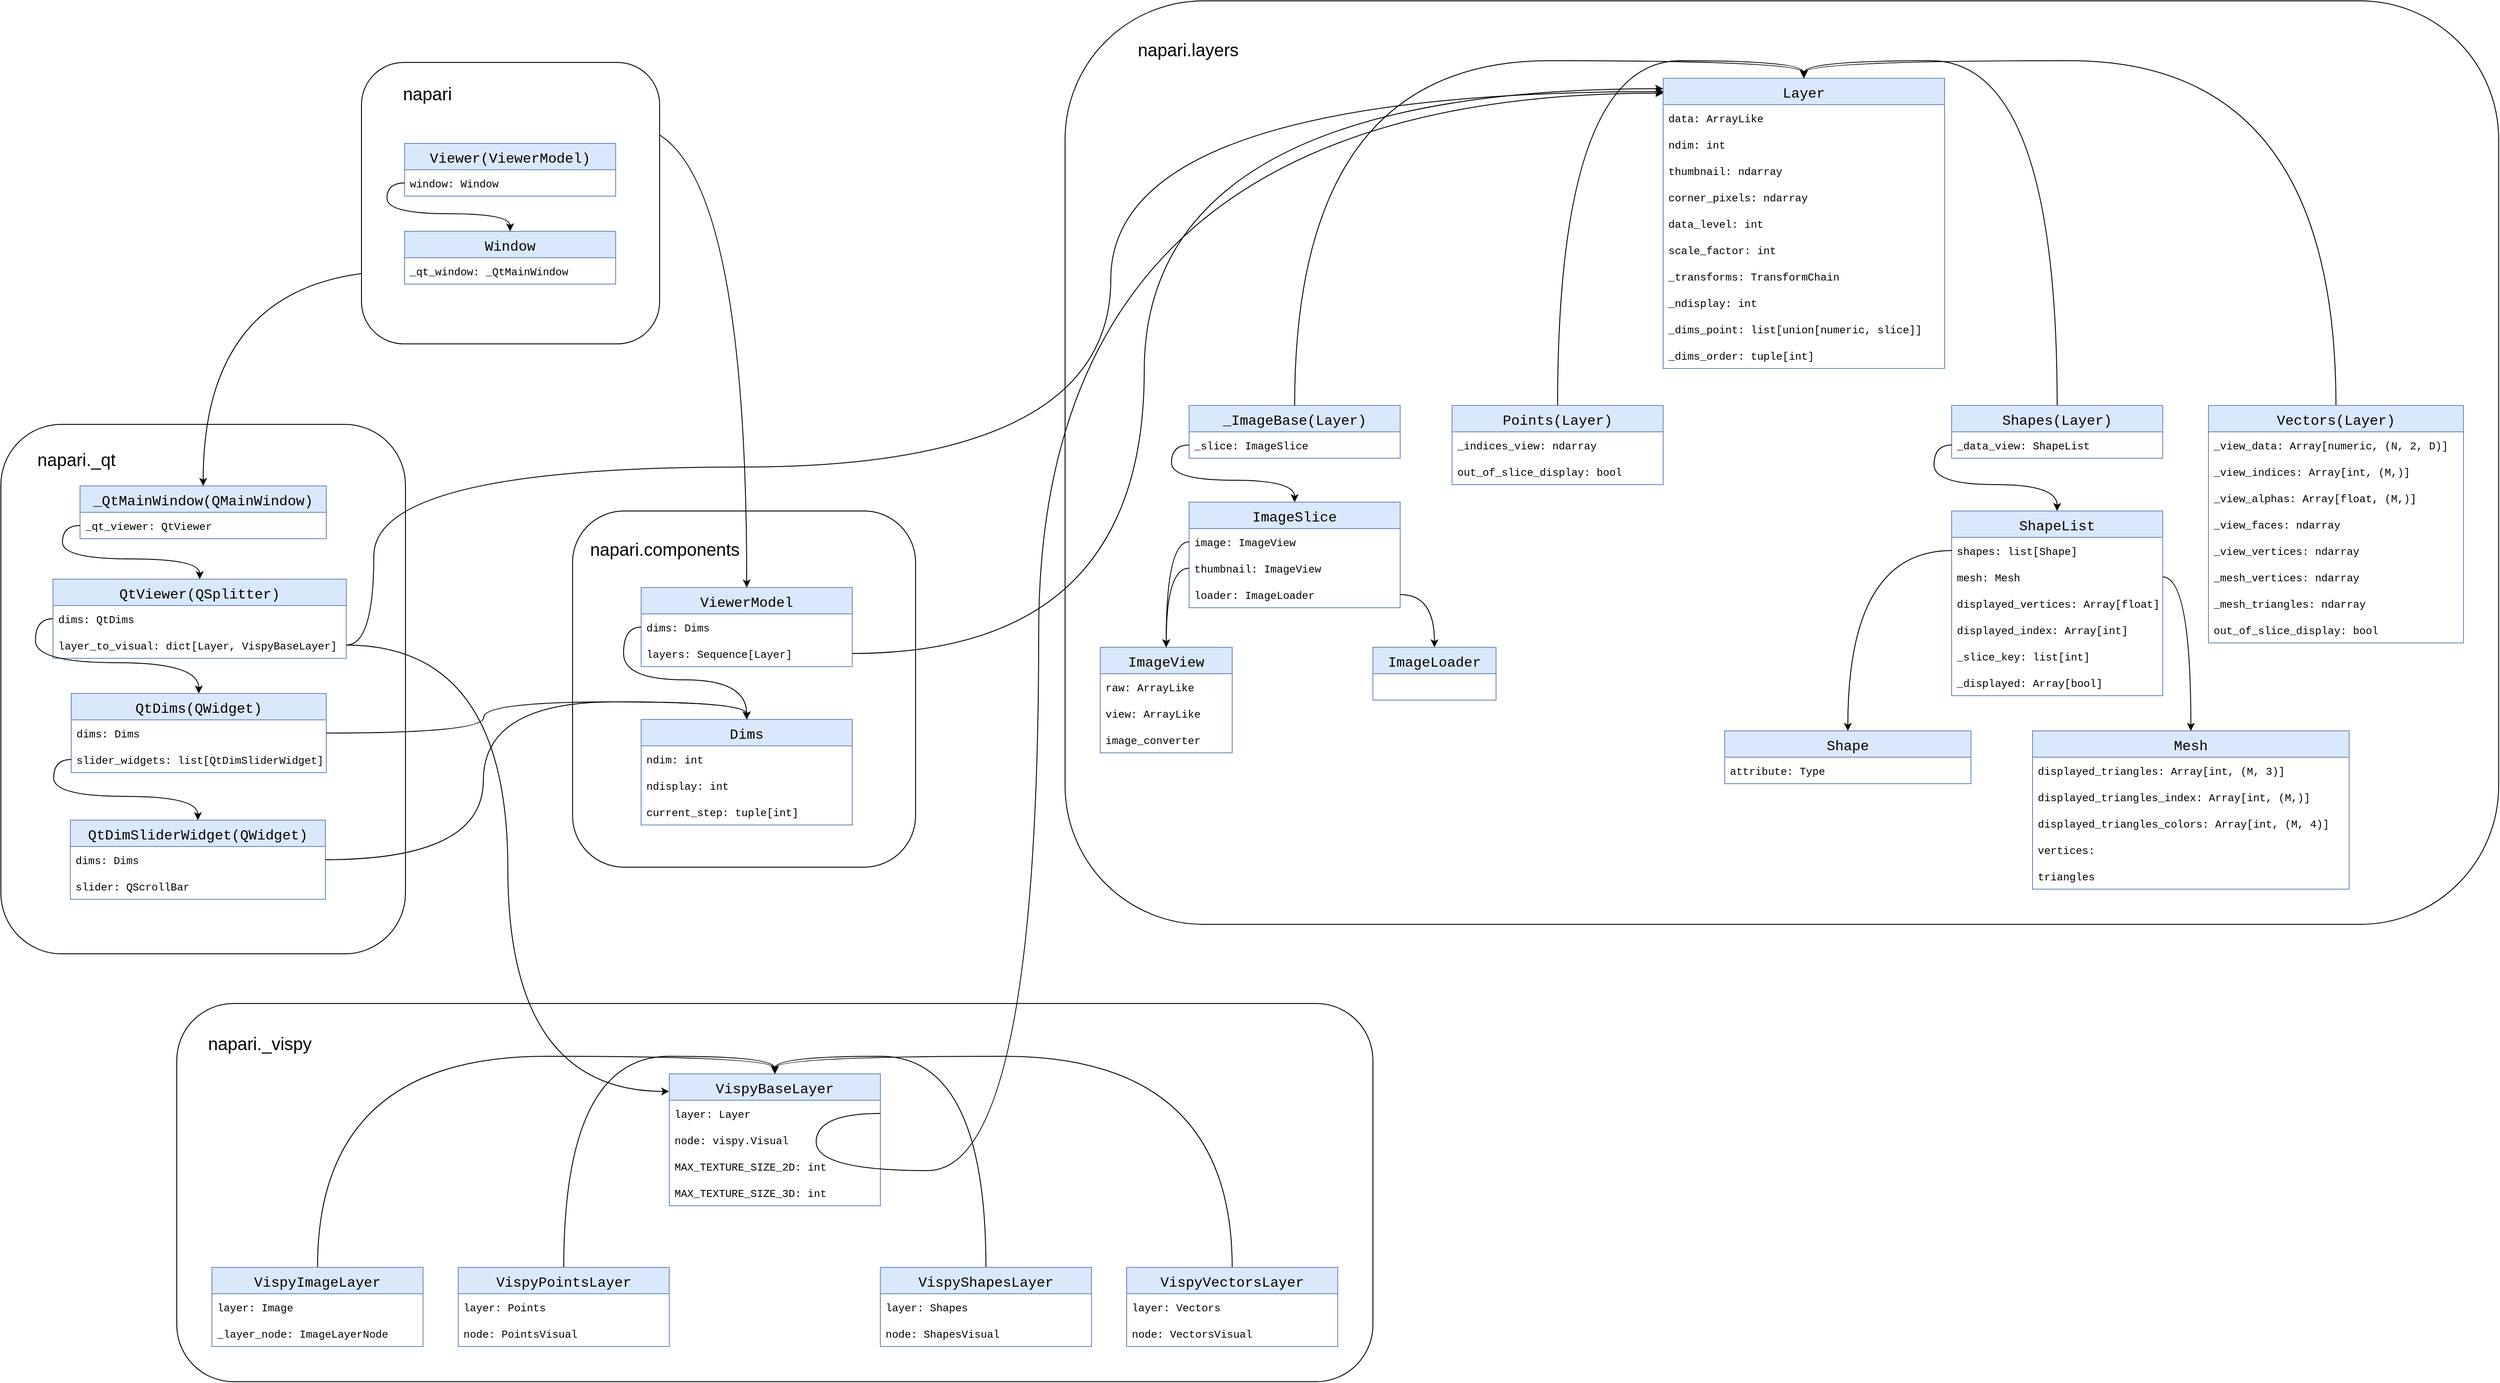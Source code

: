 <mxfile version="20.0.4" type="github">
  <diagram id="amXD4CRLPT9Gu3myYeHr" name="Page-1">
    <mxGraphModel dx="3236" dy="1602" grid="1" gridSize="10" guides="1" tooltips="1" connect="1" arrows="1" fold="1" page="1" pageScale="1" pageWidth="850" pageHeight="1100" math="0" shadow="0">
      <root>
        <mxCell id="0" />
        <mxCell id="1" parent="0" />
        <mxCell id="fehljR9FJIhlfC_9Ge6p-24" value="" style="group" vertex="1" connectable="0" parent="1">
          <mxGeometry x="1250" y="50" width="1630" height="1050" as="geometry" />
        </mxCell>
        <mxCell id="Q6JC675MKathtj5cPqvf-20" value="" style="rounded=1;whiteSpace=wrap;html=1;fillColor=default;" parent="fehljR9FJIhlfC_9Ge6p-24" vertex="1">
          <mxGeometry width="1630" height="1050" as="geometry" />
        </mxCell>
        <mxCell id="Q6JC675MKathtj5cPqvf-26" value="_ImageBase(Layer)" style="swimlane;fontStyle=0;childLayout=stackLayout;horizontal=1;startSize=30;horizontalStack=0;resizeParent=1;resizeParentMax=0;resizeLast=0;collapsible=1;marginBottom=0;fontSize=16;fillColor=#dae8fc;strokeColor=#6c8ebf;fontFamily=Courier New;" parent="fehljR9FJIhlfC_9Ge6p-24" vertex="1">
          <mxGeometry x="141" y="460" width="240" height="60" as="geometry" />
        </mxCell>
        <mxCell id="Q6JC675MKathtj5cPqvf-27" value="_slice: ImageSlice" style="text;strokeColor=none;fillColor=none;align=left;verticalAlign=middle;spacingLeft=4;spacingRight=4;overflow=hidden;points=[[0,0.5],[1,0.5]];portConstraint=eastwest;rotatable=0;fontSize=12;fontFamily=Courier New;" parent="Q6JC675MKathtj5cPqvf-26" vertex="1">
          <mxGeometry y="30" width="240" height="30" as="geometry" />
        </mxCell>
        <mxCell id="Q6JC675MKathtj5cPqvf-28" value="ImageSlice" style="swimlane;fontStyle=0;childLayout=stackLayout;horizontal=1;startSize=30;horizontalStack=0;resizeParent=1;resizeParentMax=0;resizeLast=0;collapsible=1;marginBottom=0;fontSize=16;fillColor=#dae8fc;strokeColor=#6c8ebf;fontFamily=Courier New;" parent="fehljR9FJIhlfC_9Ge6p-24" vertex="1">
          <mxGeometry x="141" y="570" width="240" height="120" as="geometry" />
        </mxCell>
        <mxCell id="Q6JC675MKathtj5cPqvf-29" value="image: ImageView" style="text;strokeColor=none;fillColor=none;align=left;verticalAlign=middle;spacingLeft=4;spacingRight=4;overflow=hidden;points=[[0,0.5],[1,0.5]];portConstraint=eastwest;rotatable=0;fontSize=12;fontFamily=Courier New;" parent="Q6JC675MKathtj5cPqvf-28" vertex="1">
          <mxGeometry y="30" width="240" height="30" as="geometry" />
        </mxCell>
        <mxCell id="Q6JC675MKathtj5cPqvf-30" value="thumbnail: ImageView" style="text;strokeColor=none;fillColor=none;align=left;verticalAlign=middle;spacingLeft=4;spacingRight=4;overflow=hidden;points=[[0,0.5],[1,0.5]];portConstraint=eastwest;rotatable=0;fontSize=12;fontFamily=Courier New;" parent="Q6JC675MKathtj5cPqvf-28" vertex="1">
          <mxGeometry y="60" width="240" height="30" as="geometry" />
        </mxCell>
        <mxCell id="Q6JC675MKathtj5cPqvf-31" value="loader: ImageLoader" style="text;strokeColor=none;fillColor=none;align=left;verticalAlign=middle;spacingLeft=4;spacingRight=4;overflow=hidden;points=[[0,0.5],[1,0.5]];portConstraint=eastwest;rotatable=0;fontSize=12;fontFamily=Courier New;" parent="Q6JC675MKathtj5cPqvf-28" vertex="1">
          <mxGeometry y="90" width="240" height="30" as="geometry" />
        </mxCell>
        <mxCell id="Q6JC675MKathtj5cPqvf-32" value="ImageView" style="swimlane;fontStyle=0;childLayout=stackLayout;horizontal=1;startSize=30;horizontalStack=0;resizeParent=1;resizeParentMax=0;resizeLast=0;collapsible=1;marginBottom=0;fontSize=16;fillColor=#dae8fc;strokeColor=#6c8ebf;fontFamily=Courier New;" parent="fehljR9FJIhlfC_9Ge6p-24" vertex="1">
          <mxGeometry x="40" y="735" width="150" height="120" as="geometry">
            <mxRectangle x="1910" y="835" width="110" height="30" as="alternateBounds" />
          </mxGeometry>
        </mxCell>
        <mxCell id="Q6JC675MKathtj5cPqvf-33" value="raw: ArrayLike" style="text;strokeColor=none;fillColor=none;align=left;verticalAlign=middle;spacingLeft=4;spacingRight=4;overflow=hidden;points=[[0,0.5],[1,0.5]];portConstraint=eastwest;rotatable=0;fontSize=12;fontFamily=Courier New;" parent="Q6JC675MKathtj5cPqvf-32" vertex="1">
          <mxGeometry y="30" width="150" height="30" as="geometry" />
        </mxCell>
        <mxCell id="Q6JC675MKathtj5cPqvf-34" value="view: ArrayLike" style="text;strokeColor=none;fillColor=none;align=left;verticalAlign=middle;spacingLeft=4;spacingRight=4;overflow=hidden;points=[[0,0.5],[1,0.5]];portConstraint=eastwest;rotatable=0;fontSize=12;fontFamily=Courier New;" parent="Q6JC675MKathtj5cPqvf-32" vertex="1">
          <mxGeometry y="60" width="150" height="30" as="geometry" />
        </mxCell>
        <mxCell id="Q6JC675MKathtj5cPqvf-35" value="image_converter" style="text;strokeColor=none;fillColor=none;align=left;verticalAlign=middle;spacingLeft=4;spacingRight=4;overflow=hidden;points=[[0,0.5],[1,0.5]];portConstraint=eastwest;rotatable=0;fontSize=12;fontFamily=Courier New;" parent="Q6JC675MKathtj5cPqvf-32" vertex="1">
          <mxGeometry y="90" width="150" height="30" as="geometry" />
        </mxCell>
        <mxCell id="Q6JC675MKathtj5cPqvf-36" value="ImageLoader" style="swimlane;fontStyle=0;childLayout=stackLayout;horizontal=1;startSize=30;horizontalStack=0;resizeParent=1;resizeParentMax=0;resizeLast=0;collapsible=1;marginBottom=0;fontSize=16;fillColor=#dae8fc;strokeColor=#6c8ebf;fontFamily=Courier New;" parent="fehljR9FJIhlfC_9Ge6p-24" vertex="1">
          <mxGeometry x="350" y="735" width="140" height="60" as="geometry" />
        </mxCell>
        <mxCell id="Q6JC675MKathtj5cPqvf-37" value="Layer" style="swimlane;fontStyle=0;childLayout=stackLayout;horizontal=1;startSize=30;horizontalStack=0;resizeParent=1;resizeParentMax=0;resizeLast=0;collapsible=1;marginBottom=0;fontSize=16;fillColor=#dae8fc;strokeColor=#6c8ebf;fontFamily=Courier New;" parent="fehljR9FJIhlfC_9Ge6p-24" vertex="1">
          <mxGeometry x="680" y="88" width="320" height="330" as="geometry" />
        </mxCell>
        <mxCell id="Q6JC675MKathtj5cPqvf-38" value="data: ArrayLike" style="text;strokeColor=none;fillColor=none;align=left;verticalAlign=middle;spacingLeft=4;spacingRight=4;overflow=hidden;points=[[0,0.5],[1,0.5]];portConstraint=eastwest;rotatable=0;fontSize=12;fontFamily=Courier New;" parent="Q6JC675MKathtj5cPqvf-37" vertex="1">
          <mxGeometry y="30" width="320" height="30" as="geometry" />
        </mxCell>
        <mxCell id="Q6JC675MKathtj5cPqvf-39" value="ndim: int" style="text;strokeColor=none;fillColor=none;align=left;verticalAlign=middle;spacingLeft=4;spacingRight=4;overflow=hidden;points=[[0,0.5],[1,0.5]];portConstraint=eastwest;rotatable=0;fontSize=12;fontFamily=Courier New;" parent="Q6JC675MKathtj5cPqvf-37" vertex="1">
          <mxGeometry y="60" width="320" height="30" as="geometry" />
        </mxCell>
        <mxCell id="Q6JC675MKathtj5cPqvf-40" value="thumbnail: ndarray" style="text;strokeColor=none;fillColor=none;align=left;verticalAlign=middle;spacingLeft=4;spacingRight=4;overflow=hidden;points=[[0,0.5],[1,0.5]];portConstraint=eastwest;rotatable=0;fontSize=12;fontFamily=Courier New;" parent="Q6JC675MKathtj5cPqvf-37" vertex="1">
          <mxGeometry y="90" width="320" height="30" as="geometry" />
        </mxCell>
        <mxCell id="Q6JC675MKathtj5cPqvf-41" value="corner_pixels: ndarray" style="text;strokeColor=none;fillColor=none;align=left;verticalAlign=middle;spacingLeft=4;spacingRight=4;overflow=hidden;points=[[0,0.5],[1,0.5]];portConstraint=eastwest;rotatable=0;fontSize=12;fontFamily=Courier New;" parent="Q6JC675MKathtj5cPqvf-37" vertex="1">
          <mxGeometry y="120" width="320" height="30" as="geometry" />
        </mxCell>
        <mxCell id="Q6JC675MKathtj5cPqvf-42" value="data_level: int" style="text;strokeColor=none;fillColor=none;align=left;verticalAlign=middle;spacingLeft=4;spacingRight=4;overflow=hidden;points=[[0,0.5],[1,0.5]];portConstraint=eastwest;rotatable=0;fontSize=12;fontFamily=Courier New;" parent="Q6JC675MKathtj5cPqvf-37" vertex="1">
          <mxGeometry y="150" width="320" height="30" as="geometry" />
        </mxCell>
        <mxCell id="Q6JC675MKathtj5cPqvf-43" value="scale_factor: int" style="text;strokeColor=none;fillColor=none;align=left;verticalAlign=middle;spacingLeft=4;spacingRight=4;overflow=hidden;points=[[0,0.5],[1,0.5]];portConstraint=eastwest;rotatable=0;fontSize=12;fontFamily=Courier New;" parent="Q6JC675MKathtj5cPqvf-37" vertex="1">
          <mxGeometry y="180" width="320" height="30" as="geometry" />
        </mxCell>
        <mxCell id="Q6JC675MKathtj5cPqvf-44" value="_transforms: TransformChain" style="text;strokeColor=none;fillColor=none;align=left;verticalAlign=middle;spacingLeft=4;spacingRight=4;overflow=hidden;points=[[0,0.5],[1,0.5]];portConstraint=eastwest;rotatable=0;fontSize=12;fontFamily=Courier New;" parent="Q6JC675MKathtj5cPqvf-37" vertex="1">
          <mxGeometry y="210" width="320" height="30" as="geometry" />
        </mxCell>
        <mxCell id="Q6JC675MKathtj5cPqvf-45" value="_ndisplay: int" style="text;strokeColor=none;fillColor=none;align=left;verticalAlign=middle;spacingLeft=4;spacingRight=4;overflow=hidden;points=[[0,0.5],[1,0.5]];portConstraint=eastwest;rotatable=0;fontSize=12;fontFamily=Courier New;" parent="Q6JC675MKathtj5cPqvf-37" vertex="1">
          <mxGeometry y="240" width="320" height="30" as="geometry" />
        </mxCell>
        <mxCell id="Q6JC675MKathtj5cPqvf-46" value="_dims_point: list[union[numeric, slice]]" style="text;strokeColor=none;fillColor=none;align=left;verticalAlign=middle;spacingLeft=4;spacingRight=4;overflow=hidden;points=[[0,0.5],[1,0.5]];portConstraint=eastwest;rotatable=0;fontSize=12;fontFamily=Courier New;" parent="Q6JC675MKathtj5cPqvf-37" vertex="1">
          <mxGeometry y="270" width="320" height="30" as="geometry" />
        </mxCell>
        <mxCell id="Q6JC675MKathtj5cPqvf-47" value="_dims_order: tuple[int]" style="text;strokeColor=none;fillColor=none;align=left;verticalAlign=middle;spacingLeft=4;spacingRight=4;overflow=hidden;points=[[0,0.5],[1,0.5]];portConstraint=eastwest;rotatable=0;fontSize=12;fontFamily=Courier New;" parent="Q6JC675MKathtj5cPqvf-37" vertex="1">
          <mxGeometry y="300" width="320" height="30" as="geometry" />
        </mxCell>
        <mxCell id="Q6JC675MKathtj5cPqvf-48" style="edgeStyle=orthogonalEdgeStyle;curved=1;rounded=0;orthogonalLoop=1;jettySize=auto;html=1;exitX=0.5;exitY=0;exitDx=0;exitDy=0;entryX=0.5;entryY=0;entryDx=0;entryDy=0;" parent="fehljR9FJIhlfC_9Ge6p-24" source="Q6JC675MKathtj5cPqvf-49" target="Q6JC675MKathtj5cPqvf-37" edge="1">
          <mxGeometry relative="1" as="geometry" />
        </mxCell>
        <mxCell id="Q6JC675MKathtj5cPqvf-49" value="Points(Layer)" style="swimlane;fontStyle=0;childLayout=stackLayout;horizontal=1;startSize=30;horizontalStack=0;resizeParent=1;resizeParentMax=0;resizeLast=0;collapsible=1;marginBottom=0;fontSize=16;fillColor=#dae8fc;strokeColor=#6c8ebf;fontFamily=Courier New;" parent="fehljR9FJIhlfC_9Ge6p-24" vertex="1">
          <mxGeometry x="440" y="460" width="240" height="90" as="geometry" />
        </mxCell>
        <mxCell id="Q6JC675MKathtj5cPqvf-50" value="_indices_view: ndarray" style="text;strokeColor=none;fillColor=none;align=left;verticalAlign=middle;spacingLeft=4;spacingRight=4;overflow=hidden;points=[[0,0.5],[1,0.5]];portConstraint=eastwest;rotatable=0;fontSize=12;fontFamily=Courier New;" parent="Q6JC675MKathtj5cPqvf-49" vertex="1">
          <mxGeometry y="30" width="240" height="30" as="geometry" />
        </mxCell>
        <mxCell id="Q6JC675MKathtj5cPqvf-51" value="out_of_slice_display: bool" style="text;strokeColor=none;fillColor=none;align=left;verticalAlign=middle;spacingLeft=4;spacingRight=4;overflow=hidden;points=[[0,0.5],[1,0.5]];portConstraint=eastwest;rotatable=0;fontSize=12;fontFamily=Courier New;" parent="Q6JC675MKathtj5cPqvf-49" vertex="1">
          <mxGeometry y="60" width="240" height="30" as="geometry" />
        </mxCell>
        <mxCell id="Q6JC675MKathtj5cPqvf-52" style="edgeStyle=orthogonalEdgeStyle;curved=1;rounded=0;orthogonalLoop=1;jettySize=auto;html=1;exitX=0.5;exitY=0;exitDx=0;exitDy=0;entryX=0.5;entryY=0;entryDx=0;entryDy=0;" parent="fehljR9FJIhlfC_9Ge6p-24" source="Q6JC675MKathtj5cPqvf-53" target="Q6JC675MKathtj5cPqvf-37" edge="1">
          <mxGeometry relative="1" as="geometry" />
        </mxCell>
        <mxCell id="Q6JC675MKathtj5cPqvf-53" value="Shapes(Layer)" style="swimlane;fontStyle=0;childLayout=stackLayout;horizontal=1;startSize=30;horizontalStack=0;resizeParent=1;resizeParentMax=0;resizeLast=0;collapsible=1;marginBottom=0;fontSize=16;fillColor=#dae8fc;strokeColor=#6c8ebf;fontFamily=Courier New;" parent="fehljR9FJIhlfC_9Ge6p-24" vertex="1">
          <mxGeometry x="1008" y="460" width="240" height="60" as="geometry" />
        </mxCell>
        <mxCell id="Q6JC675MKathtj5cPqvf-54" value="_data_view: ShapeList" style="text;strokeColor=none;fillColor=none;align=left;verticalAlign=middle;spacingLeft=4;spacingRight=4;overflow=hidden;points=[[0,0.5],[1,0.5]];portConstraint=eastwest;rotatable=0;fontSize=12;fontFamily=Courier New;" parent="Q6JC675MKathtj5cPqvf-53" vertex="1">
          <mxGeometry y="30" width="240" height="30" as="geometry" />
        </mxCell>
        <mxCell id="Q6JC675MKathtj5cPqvf-55" value="ShapeList" style="swimlane;fontStyle=0;childLayout=stackLayout;horizontal=1;startSize=30;horizontalStack=0;resizeParent=1;resizeParentMax=0;resizeLast=0;collapsible=1;marginBottom=0;fontSize=16;fillColor=#dae8fc;strokeColor=#6c8ebf;fontFamily=Courier New;" parent="fehljR9FJIhlfC_9Ge6p-24" vertex="1">
          <mxGeometry x="1008" y="580" width="240" height="210" as="geometry" />
        </mxCell>
        <mxCell id="Q6JC675MKathtj5cPqvf-56" value="shapes: list[Shape]" style="text;strokeColor=none;fillColor=none;align=left;verticalAlign=middle;spacingLeft=4;spacingRight=4;overflow=hidden;points=[[0,0.5],[1,0.5]];portConstraint=eastwest;rotatable=0;fontSize=12;fontFamily=Courier New;" parent="Q6JC675MKathtj5cPqvf-55" vertex="1">
          <mxGeometry y="30" width="240" height="30" as="geometry" />
        </mxCell>
        <mxCell id="Q6JC675MKathtj5cPqvf-57" value="mesh: Mesh" style="text;strokeColor=none;fillColor=none;align=left;verticalAlign=middle;spacingLeft=4;spacingRight=4;overflow=hidden;points=[[0,0.5],[1,0.5]];portConstraint=eastwest;rotatable=0;fontSize=12;fontFamily=Courier New;" parent="Q6JC675MKathtj5cPqvf-55" vertex="1">
          <mxGeometry y="60" width="240" height="30" as="geometry" />
        </mxCell>
        <mxCell id="Q6JC675MKathtj5cPqvf-58" value="displayed_vertices: Array[float]" style="text;strokeColor=none;fillColor=none;align=left;verticalAlign=middle;spacingLeft=4;spacingRight=4;overflow=hidden;points=[[0,0.5],[1,0.5]];portConstraint=eastwest;rotatable=0;fontSize=12;fontFamily=Courier New;" parent="Q6JC675MKathtj5cPqvf-55" vertex="1">
          <mxGeometry y="90" width="240" height="30" as="geometry" />
        </mxCell>
        <mxCell id="Q6JC675MKathtj5cPqvf-59" value="displayed_index: Array[int]" style="text;strokeColor=none;fillColor=none;align=left;verticalAlign=middle;spacingLeft=4;spacingRight=4;overflow=hidden;points=[[0,0.5],[1,0.5]];portConstraint=eastwest;rotatable=0;fontSize=12;fontFamily=Courier New;" parent="Q6JC675MKathtj5cPqvf-55" vertex="1">
          <mxGeometry y="120" width="240" height="30" as="geometry" />
        </mxCell>
        <mxCell id="Q6JC675MKathtj5cPqvf-60" value="_slice_key: list[int]" style="text;strokeColor=none;fillColor=none;align=left;verticalAlign=middle;spacingLeft=4;spacingRight=4;overflow=hidden;points=[[0,0.5],[1,0.5]];portConstraint=eastwest;rotatable=0;fontSize=12;fontFamily=Courier New;" parent="Q6JC675MKathtj5cPqvf-55" vertex="1">
          <mxGeometry y="150" width="240" height="30" as="geometry" />
        </mxCell>
        <mxCell id="Q6JC675MKathtj5cPqvf-61" value="_displayed: Array[bool]" style="text;strokeColor=none;fillColor=none;align=left;verticalAlign=middle;spacingLeft=4;spacingRight=4;overflow=hidden;points=[[0,0.5],[1,0.5]];portConstraint=eastwest;rotatable=0;fontSize=12;fontFamily=Courier New;" parent="Q6JC675MKathtj5cPqvf-55" vertex="1">
          <mxGeometry y="180" width="240" height="30" as="geometry" />
        </mxCell>
        <mxCell id="Q6JC675MKathtj5cPqvf-62" value="Mesh" style="swimlane;fontStyle=0;childLayout=stackLayout;horizontal=1;startSize=30;horizontalStack=0;resizeParent=1;resizeParentMax=0;resizeLast=0;collapsible=1;marginBottom=0;fontSize=16;fillColor=#dae8fc;strokeColor=#6c8ebf;fontFamily=Courier New;" parent="fehljR9FJIhlfC_9Ge6p-24" vertex="1">
          <mxGeometry x="1100" y="830" width="360" height="180" as="geometry" />
        </mxCell>
        <mxCell id="Q6JC675MKathtj5cPqvf-63" value="displayed_triangles: Array[int, (M, 3)]" style="text;strokeColor=none;fillColor=none;align=left;verticalAlign=middle;spacingLeft=4;spacingRight=4;overflow=hidden;points=[[0,0.5],[1,0.5]];portConstraint=eastwest;rotatable=0;fontSize=12;fontFamily=Courier New;" parent="Q6JC675MKathtj5cPqvf-62" vertex="1">
          <mxGeometry y="30" width="360" height="30" as="geometry" />
        </mxCell>
        <mxCell id="Q6JC675MKathtj5cPqvf-64" value="displayed_triangles_index: Array[int, (M,)]" style="text;strokeColor=none;fillColor=none;align=left;verticalAlign=middle;spacingLeft=4;spacingRight=4;overflow=hidden;points=[[0,0.5],[1,0.5]];portConstraint=eastwest;rotatable=0;fontSize=12;fontFamily=Courier New;" parent="Q6JC675MKathtj5cPqvf-62" vertex="1">
          <mxGeometry y="60" width="360" height="30" as="geometry" />
        </mxCell>
        <mxCell id="Q6JC675MKathtj5cPqvf-65" value="displayed_triangles_colors: Array[int, (M, 4)]" style="text;strokeColor=none;fillColor=none;align=left;verticalAlign=middle;spacingLeft=4;spacingRight=4;overflow=hidden;points=[[0,0.5],[1,0.5]];portConstraint=eastwest;rotatable=0;fontSize=12;fontFamily=Courier New;" parent="Q6JC675MKathtj5cPqvf-62" vertex="1">
          <mxGeometry y="90" width="360" height="30" as="geometry" />
        </mxCell>
        <mxCell id="Q6JC675MKathtj5cPqvf-66" value="vertices:" style="text;strokeColor=none;fillColor=none;align=left;verticalAlign=middle;spacingLeft=4;spacingRight=4;overflow=hidden;points=[[0,0.5],[1,0.5]];portConstraint=eastwest;rotatable=0;fontSize=12;fontFamily=Courier New;" parent="Q6JC675MKathtj5cPqvf-62" vertex="1">
          <mxGeometry y="120" width="360" height="30" as="geometry" />
        </mxCell>
        <mxCell id="Q6JC675MKathtj5cPqvf-67" value="triangles" style="text;strokeColor=none;fillColor=none;align=left;verticalAlign=middle;spacingLeft=4;spacingRight=4;overflow=hidden;points=[[0,0.5],[1,0.5]];portConstraint=eastwest;rotatable=0;fontSize=12;fontFamily=Courier New;" parent="Q6JC675MKathtj5cPqvf-62" vertex="1">
          <mxGeometry y="150" width="360" height="30" as="geometry" />
        </mxCell>
        <mxCell id="Q6JC675MKathtj5cPqvf-68" style="edgeStyle=orthogonalEdgeStyle;curved=1;rounded=0;orthogonalLoop=1;jettySize=auto;html=1;exitX=0.5;exitY=0;exitDx=0;exitDy=0;entryX=0.5;entryY=0;entryDx=0;entryDy=0;" parent="fehljR9FJIhlfC_9Ge6p-24" source="Q6JC675MKathtj5cPqvf-69" target="Q6JC675MKathtj5cPqvf-37" edge="1">
          <mxGeometry relative="1" as="geometry" />
        </mxCell>
        <mxCell id="Q6JC675MKathtj5cPqvf-69" value="Vectors(Layer)" style="swimlane;fontStyle=0;childLayout=stackLayout;horizontal=1;startSize=30;horizontalStack=0;resizeParent=1;resizeParentMax=0;resizeLast=0;collapsible=1;marginBottom=0;fontSize=16;fillColor=#dae8fc;strokeColor=#6c8ebf;fontFamily=Courier New;" parent="fehljR9FJIhlfC_9Ge6p-24" vertex="1">
          <mxGeometry x="1300" y="460" width="290" height="270" as="geometry" />
        </mxCell>
        <mxCell id="Q6JC675MKathtj5cPqvf-70" value="_view_data: Array[numeric, (N, 2, D)]" style="text;strokeColor=none;fillColor=none;align=left;verticalAlign=middle;spacingLeft=4;spacingRight=4;overflow=hidden;points=[[0,0.5],[1,0.5]];portConstraint=eastwest;rotatable=0;fontSize=12;fontFamily=Courier New;" parent="Q6JC675MKathtj5cPqvf-69" vertex="1">
          <mxGeometry y="30" width="290" height="30" as="geometry" />
        </mxCell>
        <mxCell id="Q6JC675MKathtj5cPqvf-71" value="_view_indices: Array[int, (M,)]" style="text;strokeColor=none;fillColor=none;align=left;verticalAlign=middle;spacingLeft=4;spacingRight=4;overflow=hidden;points=[[0,0.5],[1,0.5]];portConstraint=eastwest;rotatable=0;fontSize=12;fontFamily=Courier New;" parent="Q6JC675MKathtj5cPqvf-69" vertex="1">
          <mxGeometry y="60" width="290" height="30" as="geometry" />
        </mxCell>
        <mxCell id="Q6JC675MKathtj5cPqvf-72" value="_view_alphas: Array[float, (M,)]" style="text;strokeColor=none;fillColor=none;align=left;verticalAlign=middle;spacingLeft=4;spacingRight=4;overflow=hidden;points=[[0,0.5],[1,0.5]];portConstraint=eastwest;rotatable=0;fontSize=12;fontFamily=Courier New;" parent="Q6JC675MKathtj5cPqvf-69" vertex="1">
          <mxGeometry y="90" width="290" height="30" as="geometry" />
        </mxCell>
        <mxCell id="Q6JC675MKathtj5cPqvf-73" value="_view_faces: ndarray" style="text;strokeColor=none;fillColor=none;align=left;verticalAlign=middle;spacingLeft=4;spacingRight=4;overflow=hidden;points=[[0,0.5],[1,0.5]];portConstraint=eastwest;rotatable=0;fontSize=12;fontFamily=Courier New;" parent="Q6JC675MKathtj5cPqvf-69" vertex="1">
          <mxGeometry y="120" width="290" height="30" as="geometry" />
        </mxCell>
        <mxCell id="Q6JC675MKathtj5cPqvf-74" value="_view_vertices: ndarray" style="text;strokeColor=none;fillColor=none;align=left;verticalAlign=middle;spacingLeft=4;spacingRight=4;overflow=hidden;points=[[0,0.5],[1,0.5]];portConstraint=eastwest;rotatable=0;fontSize=12;fontFamily=Courier New;" parent="Q6JC675MKathtj5cPqvf-69" vertex="1">
          <mxGeometry y="150" width="290" height="30" as="geometry" />
        </mxCell>
        <mxCell id="Q6JC675MKathtj5cPqvf-75" value="_mesh_vertices: ndarray" style="text;strokeColor=none;fillColor=none;align=left;verticalAlign=middle;spacingLeft=4;spacingRight=4;overflow=hidden;points=[[0,0.5],[1,0.5]];portConstraint=eastwest;rotatable=0;fontSize=12;fontFamily=Courier New;" parent="Q6JC675MKathtj5cPqvf-69" vertex="1">
          <mxGeometry y="180" width="290" height="30" as="geometry" />
        </mxCell>
        <mxCell id="Q6JC675MKathtj5cPqvf-76" value="_mesh_triangles: ndarray" style="text;strokeColor=none;fillColor=none;align=left;verticalAlign=middle;spacingLeft=4;spacingRight=4;overflow=hidden;points=[[0,0.5],[1,0.5]];portConstraint=eastwest;rotatable=0;fontSize=12;fontFamily=Courier New;" parent="Q6JC675MKathtj5cPqvf-69" vertex="1">
          <mxGeometry y="210" width="290" height="30" as="geometry" />
        </mxCell>
        <mxCell id="Q6JC675MKathtj5cPqvf-77" value="out_of_slice_display: bool" style="text;strokeColor=none;fillColor=none;align=left;verticalAlign=middle;spacingLeft=4;spacingRight=4;overflow=hidden;points=[[0,0.5],[1,0.5]];portConstraint=eastwest;rotatable=0;fontSize=12;fontFamily=Courier New;" parent="Q6JC675MKathtj5cPqvf-69" vertex="1">
          <mxGeometry y="240" width="290" height="30" as="geometry" />
        </mxCell>
        <mxCell id="Q6JC675MKathtj5cPqvf-82" value="&lt;font style=&quot;font-size: 20px;&quot;&gt;napari.layers&lt;/font&gt;" style="text;html=1;strokeColor=none;fillColor=none;align=center;verticalAlign=middle;whiteSpace=wrap;rounded=0;" parent="fehljR9FJIhlfC_9Ge6p-24" vertex="1">
          <mxGeometry x="50" y="40" width="180" height="30" as="geometry" />
        </mxCell>
        <mxCell id="Q6JC675MKathtj5cPqvf-83" style="edgeStyle=orthogonalEdgeStyle;curved=1;rounded=0;orthogonalLoop=1;jettySize=auto;html=1;exitX=1;exitY=0.5;exitDx=0;exitDy=0;entryX=0.5;entryY=0;entryDx=0;entryDy=0;" parent="fehljR9FJIhlfC_9Ge6p-24" source="Q6JC675MKathtj5cPqvf-31" target="Q6JC675MKathtj5cPqvf-36" edge="1">
          <mxGeometry relative="1" as="geometry" />
        </mxCell>
        <mxCell id="Q6JC675MKathtj5cPqvf-84" style="edgeStyle=orthogonalEdgeStyle;curved=1;rounded=0;orthogonalLoop=1;jettySize=auto;html=1;exitX=0;exitY=0.5;exitDx=0;exitDy=0;entryX=0.5;entryY=0;entryDx=0;entryDy=0;" parent="fehljR9FJIhlfC_9Ge6p-24" source="Q6JC675MKathtj5cPqvf-29" target="Q6JC675MKathtj5cPqvf-32" edge="1">
          <mxGeometry relative="1" as="geometry" />
        </mxCell>
        <mxCell id="Q6JC675MKathtj5cPqvf-85" style="edgeStyle=orthogonalEdgeStyle;curved=1;rounded=0;orthogonalLoop=1;jettySize=auto;html=1;exitX=0;exitY=0.5;exitDx=0;exitDy=0;entryX=0.5;entryY=0;entryDx=0;entryDy=0;" parent="fehljR9FJIhlfC_9Ge6p-24" source="Q6JC675MKathtj5cPqvf-30" target="Q6JC675MKathtj5cPqvf-32" edge="1">
          <mxGeometry relative="1" as="geometry" />
        </mxCell>
        <mxCell id="Q6JC675MKathtj5cPqvf-86" style="edgeStyle=orthogonalEdgeStyle;curved=1;rounded=0;orthogonalLoop=1;jettySize=auto;html=1;exitX=1;exitY=0.5;exitDx=0;exitDy=0;entryX=0.5;entryY=0;entryDx=0;entryDy=0;" parent="fehljR9FJIhlfC_9Ge6p-24" source="Q6JC675MKathtj5cPqvf-57" target="Q6JC675MKathtj5cPqvf-62" edge="1">
          <mxGeometry relative="1" as="geometry" />
        </mxCell>
        <mxCell id="Q6JC675MKathtj5cPqvf-87" value="Shape" style="swimlane;fontStyle=0;childLayout=stackLayout;horizontal=1;startSize=30;horizontalStack=0;resizeParent=1;resizeParentMax=0;resizeLast=0;collapsible=1;marginBottom=0;fontSize=16;fillColor=#dae8fc;strokeColor=#6c8ebf;fontFamily=Courier New;" parent="fehljR9FJIhlfC_9Ge6p-24" vertex="1">
          <mxGeometry x="750" y="830" width="280" height="60" as="geometry" />
        </mxCell>
        <mxCell id="Q6JC675MKathtj5cPqvf-88" value="attribute: Type" style="text;strokeColor=none;fillColor=none;align=left;verticalAlign=middle;spacingLeft=4;spacingRight=4;overflow=hidden;points=[[0,0.5],[1,0.5]];portConstraint=eastwest;rotatable=0;fontSize=12;fontFamily=Courier New;" parent="Q6JC675MKathtj5cPqvf-87" vertex="1">
          <mxGeometry y="30" width="280" height="30" as="geometry" />
        </mxCell>
        <mxCell id="Q6JC675MKathtj5cPqvf-89" style="edgeStyle=orthogonalEdgeStyle;curved=1;rounded=0;orthogonalLoop=1;jettySize=auto;html=1;exitX=0;exitY=0.5;exitDx=0;exitDy=0;entryX=0.5;entryY=0;entryDx=0;entryDy=0;" parent="fehljR9FJIhlfC_9Ge6p-24" source="Q6JC675MKathtj5cPqvf-56" target="Q6JC675MKathtj5cPqvf-87" edge="1">
          <mxGeometry relative="1" as="geometry" />
        </mxCell>
        <mxCell id="Q6JC675MKathtj5cPqvf-25" style="edgeStyle=orthogonalEdgeStyle;curved=1;rounded=0;orthogonalLoop=1;jettySize=auto;html=1;exitX=0.5;exitY=0;exitDx=0;exitDy=0;entryX=0.5;entryY=0;entryDx=0;entryDy=0;" parent="fehljR9FJIhlfC_9Ge6p-24" source="Q6JC675MKathtj5cPqvf-26" target="Q6JC675MKathtj5cPqvf-37" edge="1">
          <mxGeometry relative="1" as="geometry" />
        </mxCell>
        <mxCell id="Q6JC675MKathtj5cPqvf-90" style="edgeStyle=orthogonalEdgeStyle;curved=1;rounded=0;orthogonalLoop=1;jettySize=auto;html=1;exitX=0;exitY=0.5;exitDx=0;exitDy=0;entryX=0.5;entryY=0;entryDx=0;entryDy=0;" parent="fehljR9FJIhlfC_9Ge6p-24" source="Q6JC675MKathtj5cPqvf-27" target="Q6JC675MKathtj5cPqvf-28" edge="1">
          <mxGeometry relative="1" as="geometry" />
        </mxCell>
        <mxCell id="Q6JC675MKathtj5cPqvf-91" style="edgeStyle=orthogonalEdgeStyle;curved=1;rounded=0;orthogonalLoop=1;jettySize=auto;html=1;exitX=0;exitY=0.5;exitDx=0;exitDy=0;entryX=0.5;entryY=0;entryDx=0;entryDy=0;" parent="fehljR9FJIhlfC_9Ge6p-24" source="Q6JC675MKathtj5cPqvf-54" target="Q6JC675MKathtj5cPqvf-55" edge="1">
          <mxGeometry relative="1" as="geometry" />
        </mxCell>
        <mxCell id="fehljR9FJIhlfC_9Ge6p-23" value="" style="group" vertex="1" connectable="0" parent="1">
          <mxGeometry x="240" y="1190" width="1360" height="430" as="geometry" />
        </mxCell>
        <mxCell id="Q6JC675MKathtj5cPqvf-93" value="" style="rounded=1;whiteSpace=wrap;html=1;fillColor=default;" parent="fehljR9FJIhlfC_9Ge6p-23" vertex="1">
          <mxGeometry width="1360" height="430" as="geometry" />
        </mxCell>
        <mxCell id="Q6JC675MKathtj5cPqvf-94" value="VispyBaseLayer" style="swimlane;fontStyle=0;childLayout=stackLayout;horizontal=1;startSize=30;horizontalStack=0;resizeParent=1;resizeParentMax=0;resizeLast=0;collapsible=1;marginBottom=0;fontSize=16;fillColor=#dae8fc;strokeColor=#6c8ebf;fontFamily=Courier New;" parent="fehljR9FJIhlfC_9Ge6p-23" vertex="1">
          <mxGeometry x="560" y="80" width="240" height="150" as="geometry" />
        </mxCell>
        <mxCell id="Q6JC675MKathtj5cPqvf-95" value="layer: Layer" style="text;strokeColor=none;fillColor=none;align=left;verticalAlign=middle;spacingLeft=4;spacingRight=4;overflow=hidden;points=[[0,0.5],[1,0.5]];portConstraint=eastwest;rotatable=0;fontSize=12;fontFamily=Courier New;" parent="Q6JC675MKathtj5cPqvf-94" vertex="1">
          <mxGeometry y="30" width="240" height="30" as="geometry" />
        </mxCell>
        <mxCell id="Q6JC675MKathtj5cPqvf-96" value="node: vispy.Visual" style="text;strokeColor=none;fillColor=none;align=left;verticalAlign=middle;spacingLeft=4;spacingRight=4;overflow=hidden;points=[[0,0.5],[1,0.5]];portConstraint=eastwest;rotatable=0;fontSize=12;fontFamily=Courier New;" parent="Q6JC675MKathtj5cPqvf-94" vertex="1">
          <mxGeometry y="60" width="240" height="30" as="geometry" />
        </mxCell>
        <mxCell id="Q6JC675MKathtj5cPqvf-97" value="MAX_TEXTURE_SIZE_2D: int" style="text;strokeColor=none;fillColor=none;align=left;verticalAlign=middle;spacingLeft=4;spacingRight=4;overflow=hidden;points=[[0,0.5],[1,0.5]];portConstraint=eastwest;rotatable=0;fontSize=12;fontFamily=Courier New;" parent="Q6JC675MKathtj5cPqvf-94" vertex="1">
          <mxGeometry y="90" width="240" height="30" as="geometry" />
        </mxCell>
        <mxCell id="Q6JC675MKathtj5cPqvf-98" value="MAX_TEXTURE_SIZE_3D: int" style="text;strokeColor=none;fillColor=none;align=left;verticalAlign=middle;spacingLeft=4;spacingRight=4;overflow=hidden;points=[[0,0.5],[1,0.5]];portConstraint=eastwest;rotatable=0;fontSize=12;fontFamily=Courier New;" parent="Q6JC675MKathtj5cPqvf-94" vertex="1">
          <mxGeometry y="120" width="240" height="30" as="geometry" />
        </mxCell>
        <mxCell id="Q6JC675MKathtj5cPqvf-99" style="edgeStyle=orthogonalEdgeStyle;curved=1;rounded=0;orthogonalLoop=1;jettySize=auto;html=1;exitX=0.5;exitY=0;exitDx=0;exitDy=0;entryX=0.5;entryY=0;entryDx=0;entryDy=0;" parent="fehljR9FJIhlfC_9Ge6p-23" source="Q6JC675MKathtj5cPqvf-100" target="Q6JC675MKathtj5cPqvf-94" edge="1">
          <mxGeometry relative="1" as="geometry" />
        </mxCell>
        <mxCell id="Q6JC675MKathtj5cPqvf-100" value="VispyImageLayer" style="swimlane;fontStyle=0;childLayout=stackLayout;horizontal=1;startSize=30;horizontalStack=0;resizeParent=1;resizeParentMax=0;resizeLast=0;collapsible=1;marginBottom=0;fontSize=16;fillColor=#dae8fc;strokeColor=#6c8ebf;fontFamily=Courier New;" parent="fehljR9FJIhlfC_9Ge6p-23" vertex="1">
          <mxGeometry x="40" y="300" width="240" height="90" as="geometry" />
        </mxCell>
        <mxCell id="Q6JC675MKathtj5cPqvf-101" value="layer: Image" style="text;strokeColor=none;fillColor=none;align=left;verticalAlign=middle;spacingLeft=4;spacingRight=4;overflow=hidden;points=[[0,0.5],[1,0.5]];portConstraint=eastwest;rotatable=0;fontSize=12;fontFamily=Courier New;" parent="Q6JC675MKathtj5cPqvf-100" vertex="1">
          <mxGeometry y="30" width="240" height="30" as="geometry" />
        </mxCell>
        <mxCell id="Q6JC675MKathtj5cPqvf-102" value="_layer_node: ImageLayerNode" style="text;strokeColor=none;fillColor=none;align=left;verticalAlign=middle;spacingLeft=4;spacingRight=4;overflow=hidden;points=[[0,0.5],[1,0.5]];portConstraint=eastwest;rotatable=0;fontSize=12;fontFamily=Courier New;" parent="Q6JC675MKathtj5cPqvf-100" vertex="1">
          <mxGeometry y="60" width="240" height="30" as="geometry" />
        </mxCell>
        <mxCell id="Q6JC675MKathtj5cPqvf-111" style="edgeStyle=orthogonalEdgeStyle;curved=1;rounded=0;orthogonalLoop=1;jettySize=auto;html=1;exitX=0.5;exitY=0;exitDx=0;exitDy=0;entryX=0.5;entryY=0;entryDx=0;entryDy=0;" parent="fehljR9FJIhlfC_9Ge6p-23" source="Q6JC675MKathtj5cPqvf-112" target="Q6JC675MKathtj5cPqvf-94" edge="1">
          <mxGeometry relative="1" as="geometry" />
        </mxCell>
        <mxCell id="Q6JC675MKathtj5cPqvf-112" value="VispyPointsLayer" style="swimlane;fontStyle=0;childLayout=stackLayout;horizontal=1;startSize=30;horizontalStack=0;resizeParent=1;resizeParentMax=0;resizeLast=0;collapsible=1;marginBottom=0;fontSize=16;fillColor=#dae8fc;strokeColor=#6c8ebf;fontFamily=Courier New;" parent="fehljR9FJIhlfC_9Ge6p-23" vertex="1">
          <mxGeometry x="320" y="300" width="240" height="90" as="geometry" />
        </mxCell>
        <mxCell id="Q6JC675MKathtj5cPqvf-113" value="layer: Points" style="text;strokeColor=none;fillColor=none;align=left;verticalAlign=middle;spacingLeft=4;spacingRight=4;overflow=hidden;points=[[0,0.5],[1,0.5]];portConstraint=eastwest;rotatable=0;fontSize=12;fontFamily=Courier New;" parent="Q6JC675MKathtj5cPqvf-112" vertex="1">
          <mxGeometry y="30" width="240" height="30" as="geometry" />
        </mxCell>
        <mxCell id="Q6JC675MKathtj5cPqvf-114" value="node: PointsVisual" style="text;strokeColor=none;fillColor=none;align=left;verticalAlign=middle;spacingLeft=4;spacingRight=4;overflow=hidden;points=[[0,0.5],[1,0.5]];portConstraint=eastwest;rotatable=0;fontSize=12;fontFamily=Courier New;" parent="Q6JC675MKathtj5cPqvf-112" vertex="1">
          <mxGeometry y="60" width="240" height="30" as="geometry" />
        </mxCell>
        <mxCell id="Q6JC675MKathtj5cPqvf-116" style="edgeStyle=orthogonalEdgeStyle;curved=1;rounded=0;orthogonalLoop=1;jettySize=auto;html=1;exitX=0.5;exitY=0;exitDx=0;exitDy=0;entryX=0.5;entryY=0;entryDx=0;entryDy=0;" parent="fehljR9FJIhlfC_9Ge6p-23" source="Q6JC675MKathtj5cPqvf-117" target="Q6JC675MKathtj5cPqvf-94" edge="1">
          <mxGeometry relative="1" as="geometry" />
        </mxCell>
        <mxCell id="Q6JC675MKathtj5cPqvf-117" value="VispyShapesLayer" style="swimlane;fontStyle=0;childLayout=stackLayout;horizontal=1;startSize=30;horizontalStack=0;resizeParent=1;resizeParentMax=0;resizeLast=0;collapsible=1;marginBottom=0;fontSize=16;fillColor=#dae8fc;strokeColor=#6c8ebf;fontFamily=Courier New;" parent="fehljR9FJIhlfC_9Ge6p-23" vertex="1">
          <mxGeometry x="800" y="300" width="240" height="90" as="geometry" />
        </mxCell>
        <mxCell id="Q6JC675MKathtj5cPqvf-118" value="layer: Shapes" style="text;strokeColor=none;fillColor=none;align=left;verticalAlign=middle;spacingLeft=4;spacingRight=4;overflow=hidden;points=[[0,0.5],[1,0.5]];portConstraint=eastwest;rotatable=0;fontSize=12;fontFamily=Courier New;" parent="Q6JC675MKathtj5cPqvf-117" vertex="1">
          <mxGeometry y="30" width="240" height="30" as="geometry" />
        </mxCell>
        <mxCell id="Q6JC675MKathtj5cPqvf-119" value="node: ShapesVisual" style="text;strokeColor=none;fillColor=none;align=left;verticalAlign=middle;spacingLeft=4;spacingRight=4;overflow=hidden;points=[[0,0.5],[1,0.5]];portConstraint=eastwest;rotatable=0;fontSize=12;fontFamily=Courier New;" parent="Q6JC675MKathtj5cPqvf-117" vertex="1">
          <mxGeometry y="60" width="240" height="30" as="geometry" />
        </mxCell>
        <mxCell id="Q6JC675MKathtj5cPqvf-120" style="edgeStyle=orthogonalEdgeStyle;curved=1;rounded=0;orthogonalLoop=1;jettySize=auto;html=1;exitX=0.5;exitY=0;exitDx=0;exitDy=0;entryX=0.5;entryY=0;entryDx=0;entryDy=0;" parent="fehljR9FJIhlfC_9Ge6p-23" source="Q6JC675MKathtj5cPqvf-121" target="Q6JC675MKathtj5cPqvf-94" edge="1">
          <mxGeometry relative="1" as="geometry" />
        </mxCell>
        <mxCell id="Q6JC675MKathtj5cPqvf-121" value="VispyVectorsLayer" style="swimlane;fontStyle=0;childLayout=stackLayout;horizontal=1;startSize=30;horizontalStack=0;resizeParent=1;resizeParentMax=0;resizeLast=0;collapsible=1;marginBottom=0;fontSize=16;fillColor=#dae8fc;strokeColor=#6c8ebf;fontFamily=Courier New;" parent="fehljR9FJIhlfC_9Ge6p-23" vertex="1">
          <mxGeometry x="1080" y="300" width="240" height="90" as="geometry" />
        </mxCell>
        <mxCell id="Q6JC675MKathtj5cPqvf-122" value="layer: Vectors" style="text;strokeColor=none;fillColor=none;align=left;verticalAlign=middle;spacingLeft=4;spacingRight=4;overflow=hidden;points=[[0,0.5],[1,0.5]];portConstraint=eastwest;rotatable=0;fontSize=12;fontFamily=Courier New;" parent="Q6JC675MKathtj5cPqvf-121" vertex="1">
          <mxGeometry y="30" width="240" height="30" as="geometry" />
        </mxCell>
        <mxCell id="Q6JC675MKathtj5cPqvf-123" value="node: VectorsVisual" style="text;strokeColor=none;fillColor=none;align=left;verticalAlign=middle;spacingLeft=4;spacingRight=4;overflow=hidden;points=[[0,0.5],[1,0.5]];portConstraint=eastwest;rotatable=0;fontSize=12;fontFamily=Courier New;" parent="Q6JC675MKathtj5cPqvf-121" vertex="1">
          <mxGeometry y="60" width="240" height="30" as="geometry" />
        </mxCell>
        <mxCell id="Q6JC675MKathtj5cPqvf-128" value="&lt;font style=&quot;font-size: 20px;&quot;&gt;napari._vispy&lt;/font&gt;" style="text;html=1;strokeColor=none;fillColor=none;align=center;verticalAlign=middle;whiteSpace=wrap;rounded=0;" parent="fehljR9FJIhlfC_9Ge6p-23" vertex="1">
          <mxGeometry x="10" y="30" width="169" height="30" as="geometry" />
        </mxCell>
        <mxCell id="fehljR9FJIhlfC_9Ge6p-19" value="" style="group" vertex="1" connectable="0" parent="1">
          <mxGeometry x="40" y="531.5" width="460" height="602" as="geometry" />
        </mxCell>
        <mxCell id="Q6JC675MKathtj5cPqvf-136" value="" style="rounded=1;whiteSpace=wrap;html=1;fillColor=default;" parent="fehljR9FJIhlfC_9Ge6p-19" vertex="1">
          <mxGeometry width="460" height="602" as="geometry" />
        </mxCell>
        <mxCell id="Q6JC675MKathtj5cPqvf-137" value="_QtMainWindow(QMainWindow)" style="swimlane;fontStyle=0;childLayout=stackLayout;horizontal=1;startSize=30;horizontalStack=0;resizeParent=1;resizeParentMax=0;resizeLast=0;collapsible=1;marginBottom=0;fontSize=16;fillColor=#dae8fc;strokeColor=#6c8ebf;fontFamily=Courier New;" parent="fehljR9FJIhlfC_9Ge6p-19" vertex="1">
          <mxGeometry x="90" y="70" width="280" height="60" as="geometry" />
        </mxCell>
        <mxCell id="fehljR9FJIhlfC_9Ge6p-1" value="_qt_viewer: QtViewer" style="text;strokeColor=none;fillColor=none;align=left;verticalAlign=middle;spacingLeft=4;spacingRight=4;overflow=hidden;points=[[0,0.5],[1,0.5]];portConstraint=eastwest;rotatable=0;fontSize=12;fontFamily=Courier New;" vertex="1" parent="Q6JC675MKathtj5cPqvf-137">
          <mxGeometry y="30" width="280" height="30" as="geometry" />
        </mxCell>
        <mxCell id="Q6JC675MKathtj5cPqvf-139" value="QtViewer(QSplitter)" style="swimlane;fontStyle=0;childLayout=stackLayout;horizontal=1;startSize=30;horizontalStack=0;resizeParent=1;resizeParentMax=0;resizeLast=0;collapsible=1;marginBottom=0;fontSize=16;fillColor=#dae8fc;strokeColor=#6c8ebf;fontFamily=Courier New;" parent="fehljR9FJIhlfC_9Ge6p-19" vertex="1">
          <mxGeometry x="59.25" y="176" width="333.5" height="90" as="geometry" />
        </mxCell>
        <mxCell id="Q6JC675MKathtj5cPqvf-140" value="dims: QtDims" style="text;strokeColor=none;fillColor=none;align=left;verticalAlign=middle;spacingLeft=4;spacingRight=4;overflow=hidden;points=[[0,0.5],[1,0.5]];portConstraint=eastwest;rotatable=0;fontSize=12;fontFamily=Courier New;" parent="Q6JC675MKathtj5cPqvf-139" vertex="1">
          <mxGeometry y="30" width="333.5" height="30" as="geometry" />
        </mxCell>
        <mxCell id="Q6JC675MKathtj5cPqvf-138" value="layer_to_visual: dict[Layer, VispyBaseLayer]" style="text;strokeColor=none;fillColor=none;align=left;verticalAlign=middle;spacingLeft=4;spacingRight=4;overflow=hidden;points=[[0,0.5],[1,0.5]];portConstraint=eastwest;rotatable=0;fontSize=12;fontFamily=Courier New;" parent="Q6JC675MKathtj5cPqvf-139" vertex="1">
          <mxGeometry y="60" width="333.5" height="30" as="geometry" />
        </mxCell>
        <mxCell id="Q6JC675MKathtj5cPqvf-141" value="QtDims(QWidget)" style="swimlane;fontStyle=0;childLayout=stackLayout;horizontal=1;startSize=30;horizontalStack=0;resizeParent=1;resizeParentMax=0;resizeLast=0;collapsible=1;marginBottom=0;fontSize=16;fillColor=#dae8fc;strokeColor=#6c8ebf;fontFamily=Courier New;" parent="fehljR9FJIhlfC_9Ge6p-19" vertex="1">
          <mxGeometry x="80" y="306" width="290" height="90" as="geometry" />
        </mxCell>
        <mxCell id="Q6JC675MKathtj5cPqvf-142" value="dims: Dims" style="text;strokeColor=none;fillColor=none;align=left;verticalAlign=middle;spacingLeft=4;spacingRight=4;overflow=hidden;points=[[0,0.5],[1,0.5]];portConstraint=eastwest;rotatable=0;fontSize=12;fontFamily=Courier New;" parent="Q6JC675MKathtj5cPqvf-141" vertex="1">
          <mxGeometry y="30" width="290" height="30" as="geometry" />
        </mxCell>
        <mxCell id="Q6JC675MKathtj5cPqvf-143" value="slider_widgets: list[QtDimSliderWidget]" style="text;strokeColor=none;fillColor=none;align=left;verticalAlign=middle;spacingLeft=4;spacingRight=4;overflow=hidden;points=[[0,0.5],[1,0.5]];portConstraint=eastwest;rotatable=0;fontSize=12;fontFamily=Courier New;" parent="Q6JC675MKathtj5cPqvf-141" vertex="1">
          <mxGeometry y="60" width="290" height="30" as="geometry" />
        </mxCell>
        <mxCell id="Q6JC675MKathtj5cPqvf-144" value="QtDimSliderWidget(QWidget)" style="swimlane;fontStyle=0;childLayout=stackLayout;horizontal=1;startSize=30;horizontalStack=0;resizeParent=1;resizeParentMax=0;resizeLast=0;collapsible=1;marginBottom=0;fontSize=16;fillColor=#dae8fc;strokeColor=#6c8ebf;fontFamily=Courier New;" parent="fehljR9FJIhlfC_9Ge6p-19" vertex="1">
          <mxGeometry x="79" y="450" width="290" height="90" as="geometry" />
        </mxCell>
        <mxCell id="Q6JC675MKathtj5cPqvf-145" value="dims: Dims" style="text;strokeColor=none;fillColor=none;align=left;verticalAlign=middle;spacingLeft=4;spacingRight=4;overflow=hidden;points=[[0,0.5],[1,0.5]];portConstraint=eastwest;rotatable=0;fontSize=12;fontFamily=Courier New;" parent="Q6JC675MKathtj5cPqvf-144" vertex="1">
          <mxGeometry y="30" width="290" height="30" as="geometry" />
        </mxCell>
        <mxCell id="Q6JC675MKathtj5cPqvf-146" value="slider: QScrollBar" style="text;strokeColor=none;fillColor=none;align=left;verticalAlign=middle;spacingLeft=4;spacingRight=4;overflow=hidden;points=[[0,0.5],[1,0.5]];portConstraint=eastwest;rotatable=0;fontSize=12;fontFamily=Courier New;" parent="Q6JC675MKathtj5cPqvf-144" vertex="1">
          <mxGeometry y="60" width="290" height="30" as="geometry" />
        </mxCell>
        <mxCell id="Q6JC675MKathtj5cPqvf-147" value="&lt;font style=&quot;font-size: 20px;&quot;&gt;napari._qt&lt;/font&gt;" style="text;html=1;strokeColor=none;fillColor=none;align=center;verticalAlign=middle;whiteSpace=wrap;rounded=0;" parent="fehljR9FJIhlfC_9Ge6p-19" vertex="1">
          <mxGeometry x="6" y="24" width="160" height="30" as="geometry" />
        </mxCell>
        <mxCell id="Q6JC675MKathtj5cPqvf-148" style="edgeStyle=orthogonalEdgeStyle;curved=1;rounded=0;orthogonalLoop=1;jettySize=auto;html=1;exitX=0;exitY=0.5;exitDx=0;exitDy=0;entryX=0.5;entryY=0;entryDx=0;entryDy=0;" parent="fehljR9FJIhlfC_9Ge6p-19" source="Q6JC675MKathtj5cPqvf-143" target="Q6JC675MKathtj5cPqvf-144" edge="1">
          <mxGeometry relative="1" as="geometry" />
        </mxCell>
        <mxCell id="Q6JC675MKathtj5cPqvf-149" style="edgeStyle=orthogonalEdgeStyle;curved=1;rounded=0;orthogonalLoop=1;jettySize=auto;html=1;exitX=0;exitY=0.5;exitDx=0;exitDy=0;entryX=0.5;entryY=0;entryDx=0;entryDy=0;" parent="fehljR9FJIhlfC_9Ge6p-19" source="Q6JC675MKathtj5cPqvf-140" target="Q6JC675MKathtj5cPqvf-141" edge="1">
          <mxGeometry relative="1" as="geometry" />
        </mxCell>
        <mxCell id="Q6JC675MKathtj5cPqvf-150" style="edgeStyle=orthogonalEdgeStyle;curved=1;rounded=0;orthogonalLoop=1;jettySize=auto;html=1;exitX=0;exitY=0.5;exitDx=0;exitDy=0;" parent="fehljR9FJIhlfC_9Ge6p-19" source="fehljR9FJIhlfC_9Ge6p-1" target="Q6JC675MKathtj5cPqvf-139" edge="1">
          <mxGeometry relative="1" as="geometry" />
        </mxCell>
        <mxCell id="fehljR9FJIhlfC_9Ge6p-16" value="" style="group" vertex="1" connectable="0" parent="1">
          <mxGeometry x="680" y="630" width="400" height="405" as="geometry" />
        </mxCell>
        <mxCell id="Q6JC675MKathtj5cPqvf-10" value="" style="rounded=1;whiteSpace=wrap;html=1;fillColor=default;" parent="fehljR9FJIhlfC_9Ge6p-16" vertex="1">
          <mxGeometry x="10" width="390" height="405" as="geometry" />
        </mxCell>
        <mxCell id="Q6JC675MKathtj5cPqvf-11" value="ViewerModel" style="swimlane;fontStyle=0;childLayout=stackLayout;horizontal=1;startSize=30;horizontalStack=0;resizeParent=1;resizeParentMax=0;resizeLast=0;collapsible=1;marginBottom=0;fontSize=16;fillColor=#dae8fc;strokeColor=#6c8ebf;fontFamily=Courier New;" parent="fehljR9FJIhlfC_9Ge6p-16" vertex="1">
          <mxGeometry x="88" y="87" width="240" height="90" as="geometry" />
        </mxCell>
        <mxCell id="Q6JC675MKathtj5cPqvf-12" value="dims: Dims" style="text;strokeColor=none;fillColor=none;align=left;verticalAlign=middle;spacingLeft=4;spacingRight=4;overflow=hidden;points=[[0,0.5],[1,0.5]];portConstraint=eastwest;rotatable=0;fontSize=12;fontFamily=Courier New;" parent="Q6JC675MKathtj5cPqvf-11" vertex="1">
          <mxGeometry y="30" width="240" height="30" as="geometry" />
        </mxCell>
        <mxCell id="Q6JC675MKathtj5cPqvf-13" value="layers: Sequence[Layer]" style="text;strokeColor=none;fillColor=none;align=left;verticalAlign=middle;spacingLeft=4;spacingRight=4;overflow=hidden;points=[[0,0.5],[1,0.5]];portConstraint=eastwest;rotatable=0;fontSize=12;fontFamily=Courier New;" parent="Q6JC675MKathtj5cPqvf-11" vertex="1">
          <mxGeometry y="60" width="240" height="30" as="geometry" />
        </mxCell>
        <mxCell id="Q6JC675MKathtj5cPqvf-14" value="Dims" style="swimlane;fontStyle=0;childLayout=stackLayout;horizontal=1;startSize=30;horizontalStack=0;resizeParent=1;resizeParentMax=0;resizeLast=0;collapsible=1;marginBottom=0;fontSize=16;fillColor=#dae8fc;strokeColor=#6c8ebf;fontFamily=Courier New;" parent="fehljR9FJIhlfC_9Ge6p-16" vertex="1">
          <mxGeometry x="88" y="237" width="240" height="120" as="geometry" />
        </mxCell>
        <mxCell id="Q6JC675MKathtj5cPqvf-15" value="ndim: int" style="text;strokeColor=none;fillColor=none;align=left;verticalAlign=middle;spacingLeft=4;spacingRight=4;overflow=hidden;points=[[0,0.5],[1,0.5]];portConstraint=eastwest;rotatable=0;fontSize=12;fontFamily=Courier New;" parent="Q6JC675MKathtj5cPqvf-14" vertex="1">
          <mxGeometry y="30" width="240" height="30" as="geometry" />
        </mxCell>
        <mxCell id="Q6JC675MKathtj5cPqvf-16" value="ndisplay: int" style="text;strokeColor=none;fillColor=none;align=left;verticalAlign=middle;spacingLeft=4;spacingRight=4;overflow=hidden;points=[[0,0.5],[1,0.5]];portConstraint=eastwest;rotatable=0;fontSize=12;fontFamily=Courier New;" parent="Q6JC675MKathtj5cPqvf-14" vertex="1">
          <mxGeometry y="60" width="240" height="30" as="geometry" />
        </mxCell>
        <mxCell id="Q6JC675MKathtj5cPqvf-17" value="current_step: tuple[int]" style="text;strokeColor=none;fillColor=none;align=left;verticalAlign=middle;spacingLeft=4;spacingRight=4;overflow=hidden;points=[[0,0.5],[1,0.5]];portConstraint=eastwest;rotatable=0;fontSize=12;fontFamily=Courier New;" parent="Q6JC675MKathtj5cPqvf-14" vertex="1">
          <mxGeometry y="90" width="240" height="30" as="geometry" />
        </mxCell>
        <mxCell id="Q6JC675MKathtj5cPqvf-18" value="&lt;font style=&quot;font-size: 20px;&quot;&gt;napari.components&lt;/font&gt;" style="text;html=1;strokeColor=none;fillColor=none;align=center;verticalAlign=middle;whiteSpace=wrap;rounded=0;" parent="fehljR9FJIhlfC_9Ge6p-16" vertex="1">
          <mxGeometry y="28" width="230" height="30" as="geometry" />
        </mxCell>
        <mxCell id="Q6JC675MKathtj5cPqvf-19" style="edgeStyle=orthogonalEdgeStyle;curved=1;rounded=0;orthogonalLoop=1;jettySize=auto;html=1;exitX=0;exitY=0.5;exitDx=0;exitDy=0;entryX=0.5;entryY=0;entryDx=0;entryDy=0;" parent="fehljR9FJIhlfC_9Ge6p-16" source="Q6JC675MKathtj5cPqvf-12" target="Q6JC675MKathtj5cPqvf-14" edge="1">
          <mxGeometry relative="1" as="geometry" />
        </mxCell>
        <mxCell id="Q6JC675MKathtj5cPqvf-21" value="" style="endArrow=classic;html=1;rounded=0;curved=1;entryX=0.5;entryY=0;entryDx=0;entryDy=0;edgeStyle=orthogonalEdgeStyle;exitX=0.474;exitY=-0.017;exitDx=0;exitDy=0;exitPerimeter=0;strokeColor=none;startArrow=none;" parent="1" source="Q6JC675MKathtj5cPqvf-11" edge="1">
          <mxGeometry relative="1" as="geometry">
            <mxPoint x="1330" y="454" as="sourcePoint" />
            <mxPoint x="1512.5" y="160" as="targetPoint" />
          </mxGeometry>
        </mxCell>
        <mxCell id="Q6JC675MKathtj5cPqvf-151" style="edgeStyle=orthogonalEdgeStyle;curved=1;rounded=0;orthogonalLoop=1;jettySize=auto;html=1;exitX=1;exitY=0.5;exitDx=0;exitDy=0;entryX=0.5;entryY=0;entryDx=0;entryDy=0;" parent="1" source="Q6JC675MKathtj5cPqvf-142" target="Q6JC675MKathtj5cPqvf-14" edge="1">
          <mxGeometry relative="1" as="geometry" />
        </mxCell>
        <mxCell id="Q6JC675MKathtj5cPqvf-152" style="edgeStyle=orthogonalEdgeStyle;curved=1;rounded=0;orthogonalLoop=1;jettySize=auto;html=1;exitX=1;exitY=0.5;exitDx=0;exitDy=0;entryX=0.5;entryY=0;entryDx=0;entryDy=0;" parent="1" source="Q6JC675MKathtj5cPqvf-145" target="Q6JC675MKathtj5cPqvf-14" edge="1">
          <mxGeometry relative="1" as="geometry" />
        </mxCell>
        <mxCell id="Q6JC675MKathtj5cPqvf-153" style="edgeStyle=orthogonalEdgeStyle;curved=1;rounded=0;orthogonalLoop=1;jettySize=auto;html=1;exitX=0.5;exitY=0;exitDx=0;exitDy=0;entryX=0.5;entryY=0;entryDx=0;entryDy=0;" parent="1" source="Q6JC675MKathtj5cPqvf-4" target="Q6JC675MKathtj5cPqvf-11" edge="1">
          <mxGeometry relative="1" as="geometry" />
        </mxCell>
        <mxCell id="Q6JC675MKathtj5cPqvf-154" style="edgeStyle=orthogonalEdgeStyle;curved=1;rounded=0;orthogonalLoop=1;jettySize=auto;html=1;exitX=0;exitY=0.5;exitDx=0;exitDy=0;entryX=0.5;entryY=0;entryDx=0;entryDy=0;" parent="1" source="Q6JC675MKathtj5cPqvf-7" target="Q6JC675MKathtj5cPqvf-137" edge="1">
          <mxGeometry relative="1" as="geometry" />
        </mxCell>
        <mxCell id="fehljR9FJIhlfC_9Ge6p-7" style="edgeStyle=orthogonalEdgeStyle;curved=1;rounded=0;orthogonalLoop=1;jettySize=auto;html=1;exitX=1;exitY=0.5;exitDx=0;exitDy=0;entryX=-0.001;entryY=0.133;entryDx=0;entryDy=0;entryPerimeter=0;" edge="1" parent="1" source="Q6JC675MKathtj5cPqvf-138" target="Q6JC675MKathtj5cPqvf-94">
          <mxGeometry relative="1" as="geometry" />
        </mxCell>
        <mxCell id="fehljR9FJIhlfC_9Ge6p-10" style="edgeStyle=orthogonalEdgeStyle;curved=1;rounded=0;orthogonalLoop=1;jettySize=auto;html=1;exitX=1;exitY=0.5;exitDx=0;exitDy=0;entryX=0;entryY=0.036;entryDx=0;entryDy=0;entryPerimeter=0;" edge="1" parent="1" source="Q6JC675MKathtj5cPqvf-13" target="Q6JC675MKathtj5cPqvf-37">
          <mxGeometry relative="1" as="geometry">
            <Array as="points">
              <mxPoint x="1340" y="792" />
              <mxPoint x="1340" y="150" />
            </Array>
          </mxGeometry>
        </mxCell>
        <mxCell id="fehljR9FJIhlfC_9Ge6p-11" style="edgeStyle=orthogonalEdgeStyle;curved=1;rounded=0;orthogonalLoop=1;jettySize=auto;html=1;exitX=1;exitY=0.5;exitDx=0;exitDy=0;entryX=0.001;entryY=0.046;entryDx=0;entryDy=0;entryPerimeter=0;" edge="1" parent="1" source="Q6JC675MKathtj5cPqvf-138" target="Q6JC675MKathtj5cPqvf-37">
          <mxGeometry relative="1" as="geometry">
            <Array as="points">
              <mxPoint x="464" y="580" />
              <mxPoint x="1302" y="580" />
              <mxPoint x="1302" y="153" />
            </Array>
          </mxGeometry>
        </mxCell>
        <mxCell id="fehljR9FJIhlfC_9Ge6p-12" style="edgeStyle=orthogonalEdgeStyle;curved=1;rounded=0;orthogonalLoop=1;jettySize=auto;html=1;exitX=1;exitY=0.5;exitDx=0;exitDy=0;entryX=0.001;entryY=0.051;entryDx=0;entryDy=0;entryPerimeter=0;" edge="1" parent="1" source="Q6JC675MKathtj5cPqvf-95" target="Q6JC675MKathtj5cPqvf-37">
          <mxGeometry relative="1" as="geometry">
            <Array as="points">
              <mxPoint x="967" y="1380" />
              <mxPoint x="1220" y="1380" />
              <mxPoint x="1220" y="155" />
            </Array>
          </mxGeometry>
        </mxCell>
        <mxCell id="fehljR9FJIhlfC_9Ge6p-18" value="" style="group" vertex="1" connectable="0" parent="1">
          <mxGeometry x="450" y="120" width="339" height="320" as="geometry" />
        </mxCell>
        <mxCell id="Q6JC675MKathtj5cPqvf-2" value="" style="rounded=1;whiteSpace=wrap;html=1;fillColor=default;" parent="fehljR9FJIhlfC_9Ge6p-18" vertex="1">
          <mxGeometry width="339" height="320" as="geometry" />
        </mxCell>
        <mxCell id="Q6JC675MKathtj5cPqvf-3" value="&lt;font style=&quot;font-size: 20px;&quot;&gt;napari&lt;/font&gt;" style="text;html=1;strokeColor=none;fillColor=none;align=center;verticalAlign=middle;whiteSpace=wrap;rounded=0;" parent="fehljR9FJIhlfC_9Ge6p-18" vertex="1">
          <mxGeometry x="20" y="20" width="110" height="30" as="geometry" />
        </mxCell>
        <mxCell id="Q6JC675MKathtj5cPqvf-4" value="Viewer(ViewerModel)" style="swimlane;fontStyle=0;childLayout=stackLayout;horizontal=1;startSize=30;horizontalStack=0;resizeParent=1;resizeParentMax=0;resizeLast=0;collapsible=1;marginBottom=0;fontSize=16;fillColor=#dae8fc;strokeColor=#6c8ebf;fontFamily=Courier New;" parent="fehljR9FJIhlfC_9Ge6p-18" vertex="1">
          <mxGeometry x="49" y="92" width="240" height="60" as="geometry">
            <mxRectangle x="589" y="202" width="220" height="30" as="alternateBounds" />
          </mxGeometry>
        </mxCell>
        <mxCell id="Q6JC675MKathtj5cPqvf-5" value="window: Window" style="text;strokeColor=none;fillColor=none;align=left;verticalAlign=middle;spacingLeft=4;spacingRight=4;overflow=hidden;points=[[0,0.5],[1,0.5]];portConstraint=eastwest;rotatable=0;fontSize=12;fontFamily=Courier New;" parent="Q6JC675MKathtj5cPqvf-4" vertex="1">
          <mxGeometry y="30" width="240" height="30" as="geometry" />
        </mxCell>
        <mxCell id="Q6JC675MKathtj5cPqvf-6" value="Window" style="swimlane;fontStyle=0;childLayout=stackLayout;horizontal=1;startSize=30;horizontalStack=0;resizeParent=1;resizeParentMax=0;resizeLast=0;collapsible=1;marginBottom=0;fontSize=16;fillColor=#dae8fc;strokeColor=#6c8ebf;fontFamily=Courier New;" parent="fehljR9FJIhlfC_9Ge6p-18" vertex="1">
          <mxGeometry x="49" y="192" width="240" height="60" as="geometry" />
        </mxCell>
        <mxCell id="Q6JC675MKathtj5cPqvf-7" value="_qt_window: _QtMainWindow" style="text;strokeColor=none;fillColor=none;align=left;verticalAlign=middle;spacingLeft=4;spacingRight=4;overflow=hidden;points=[[0,0.5],[1,0.5]];portConstraint=eastwest;rotatable=0;fontSize=12;fontFamily=Courier New;" parent="Q6JC675MKathtj5cPqvf-6" vertex="1">
          <mxGeometry y="30" width="240" height="30" as="geometry" />
        </mxCell>
        <mxCell id="Q6JC675MKathtj5cPqvf-8" style="edgeStyle=orthogonalEdgeStyle;curved=1;rounded=0;orthogonalLoop=1;jettySize=auto;html=1;exitX=0;exitY=0.5;exitDx=0;exitDy=0;" parent="fehljR9FJIhlfC_9Ge6p-18" source="Q6JC675MKathtj5cPqvf-5" target="Q6JC675MKathtj5cPqvf-6" edge="1">
          <mxGeometry relative="1" as="geometry" />
        </mxCell>
      </root>
    </mxGraphModel>
  </diagram>
</mxfile>
